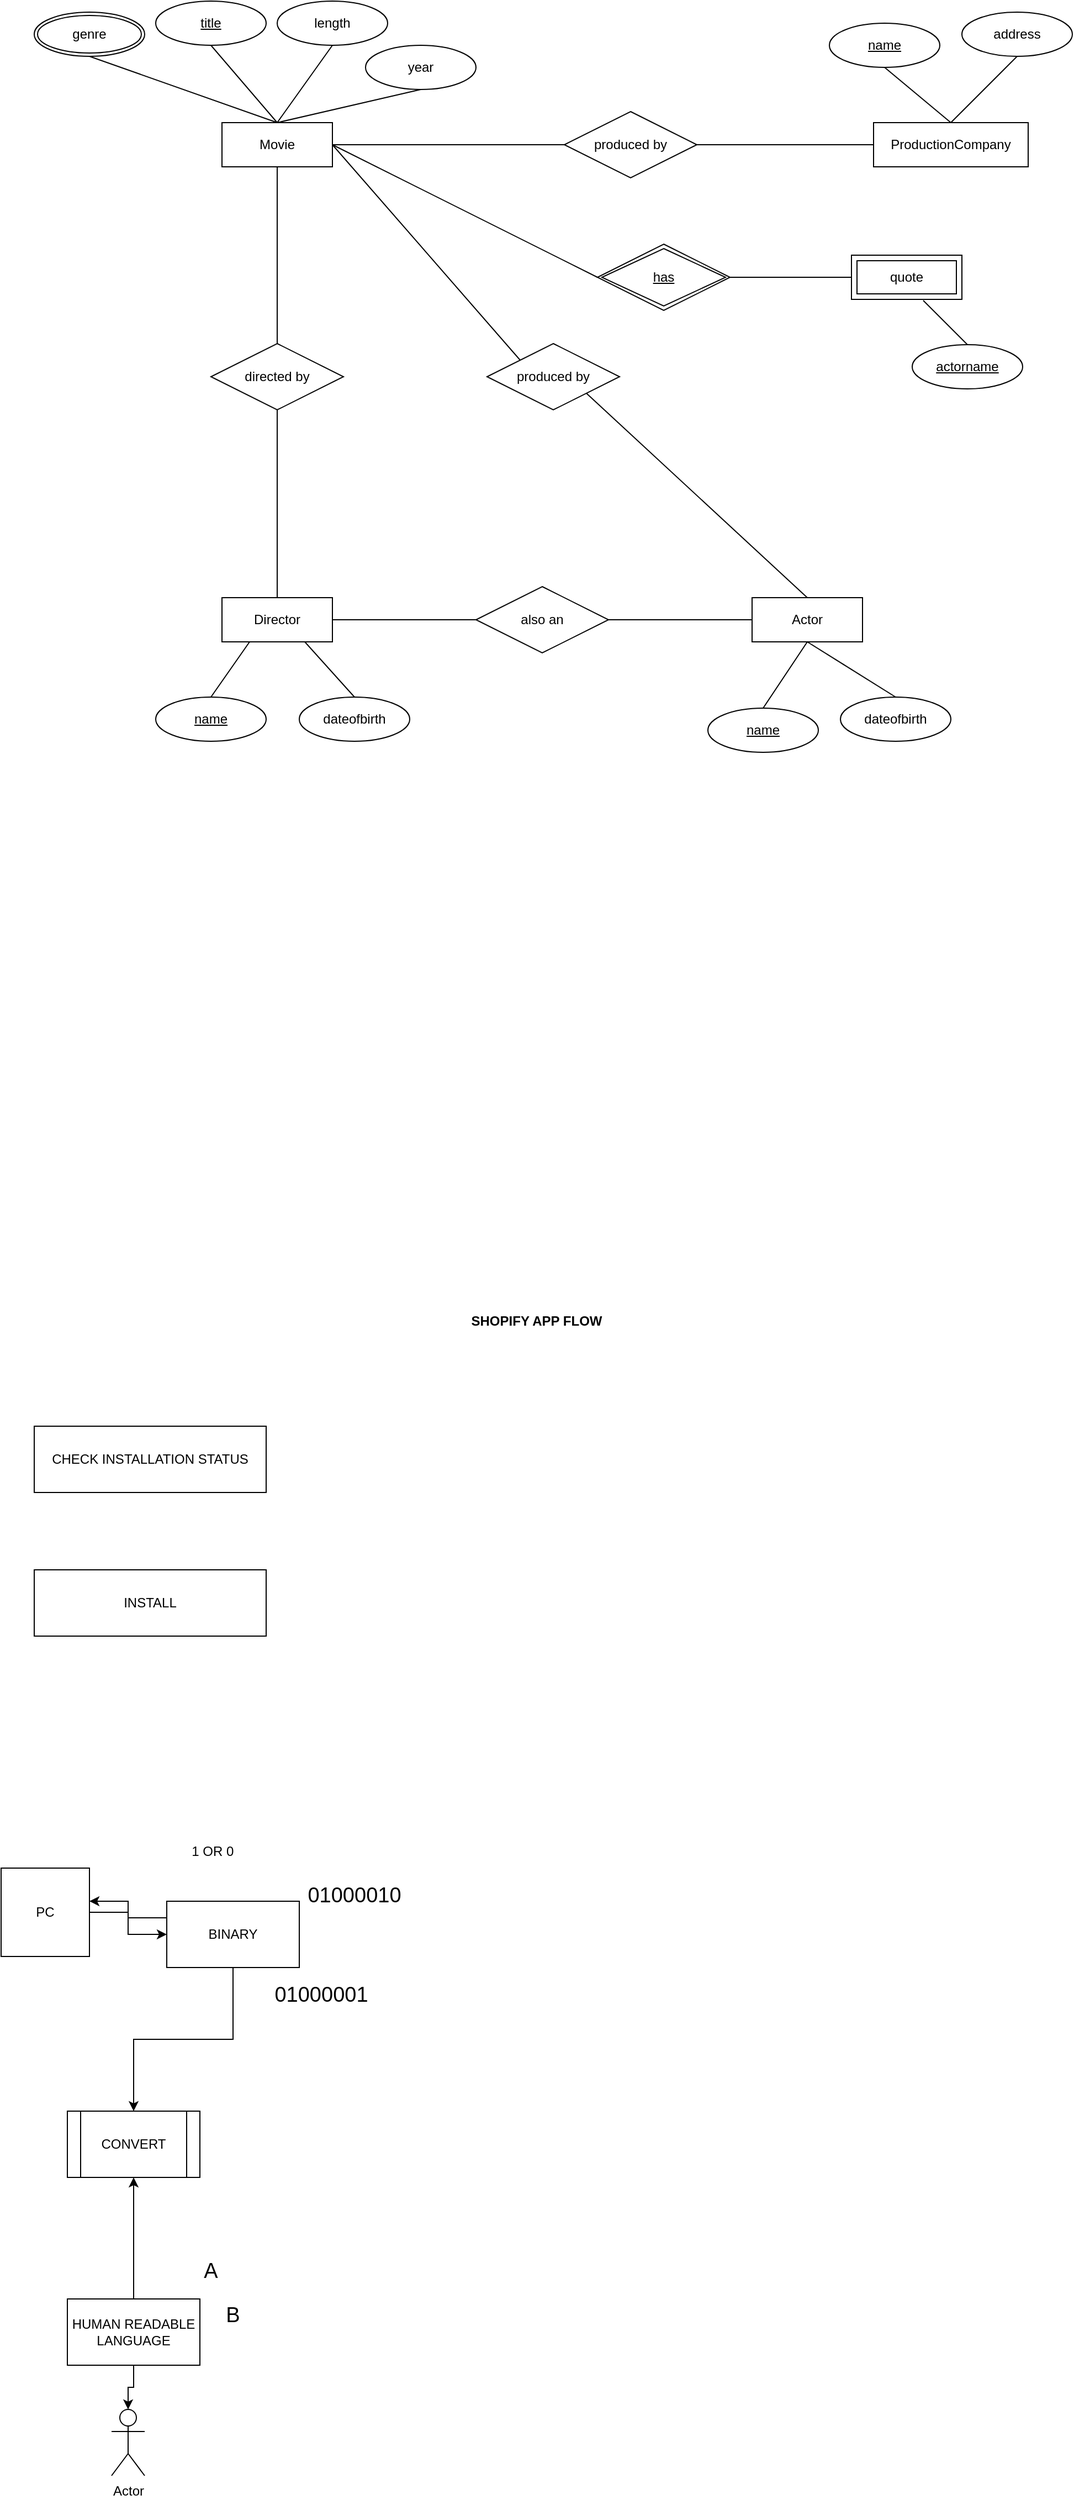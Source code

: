 <mxfile version="21.0.6" type="github">
  <diagram name="Page-1" id="RTdwuWRAFBx2o3Khn1zZ">
    <mxGraphModel dx="1218" dy="1139" grid="1" gridSize="10" guides="1" tooltips="1" connect="1" arrows="1" fold="1" page="1" pageScale="1" pageWidth="850" pageHeight="1100" math="0" shadow="0">
      <root>
        <mxCell id="0" />
        <mxCell id="1" parent="0" />
        <mxCell id="c3NugJ-Xs9fRrgVayrPQ-6" style="edgeStyle=orthogonalEdgeStyle;rounded=0;orthogonalLoop=1;jettySize=auto;html=1;exitX=0.5;exitY=1;exitDx=0;exitDy=0;entryX=0.5;entryY=0;entryDx=0;entryDy=0;endArrow=none;endFill=0;" parent="1" source="c3NugJ-Xs9fRrgVayrPQ-1" target="c3NugJ-Xs9fRrgVayrPQ-5" edge="1">
          <mxGeometry relative="1" as="geometry" />
        </mxCell>
        <mxCell id="c3NugJ-Xs9fRrgVayrPQ-15" style="edgeStyle=none;rounded=0;orthogonalLoop=1;jettySize=auto;html=1;exitX=0.5;exitY=0;exitDx=0;exitDy=0;entryX=0.5;entryY=1;entryDx=0;entryDy=0;endArrow=none;endFill=0;" parent="1" source="c3NugJ-Xs9fRrgVayrPQ-1" target="c3NugJ-Xs9fRrgVayrPQ-14" edge="1">
          <mxGeometry relative="1" as="geometry" />
        </mxCell>
        <mxCell id="c3NugJ-Xs9fRrgVayrPQ-17" style="edgeStyle=none;rounded=0;orthogonalLoop=1;jettySize=auto;html=1;exitX=0.5;exitY=0;exitDx=0;exitDy=0;entryX=0.5;entryY=1;entryDx=0;entryDy=0;endArrow=none;endFill=0;" parent="1" source="c3NugJ-Xs9fRrgVayrPQ-1" target="c3NugJ-Xs9fRrgVayrPQ-16" edge="1">
          <mxGeometry relative="1" as="geometry" />
        </mxCell>
        <mxCell id="c3NugJ-Xs9fRrgVayrPQ-21" style="edgeStyle=none;rounded=0;orthogonalLoop=1;jettySize=auto;html=1;exitX=1;exitY=0.5;exitDx=0;exitDy=0;entryX=0;entryY=0.5;entryDx=0;entryDy=0;endArrow=none;endFill=0;" parent="1" source="c3NugJ-Xs9fRrgVayrPQ-1" target="c3NugJ-Xs9fRrgVayrPQ-20" edge="1">
          <mxGeometry relative="1" as="geometry" />
        </mxCell>
        <mxCell id="c3NugJ-Xs9fRrgVayrPQ-28" style="edgeStyle=none;rounded=0;orthogonalLoop=1;jettySize=auto;html=1;exitX=1;exitY=0.5;exitDx=0;exitDy=0;entryX=0;entryY=0;entryDx=0;entryDy=0;endArrow=none;endFill=0;" parent="1" source="c3NugJ-Xs9fRrgVayrPQ-1" target="c3NugJ-Xs9fRrgVayrPQ-27" edge="1">
          <mxGeometry relative="1" as="geometry" />
        </mxCell>
        <mxCell id="c3NugJ-Xs9fRrgVayrPQ-43" style="edgeStyle=none;rounded=0;orthogonalLoop=1;jettySize=auto;html=1;exitX=1;exitY=0.5;exitDx=0;exitDy=0;entryX=0;entryY=0.5;entryDx=0;entryDy=0;endArrow=none;endFill=0;" parent="1" source="c3NugJ-Xs9fRrgVayrPQ-1" target="c3NugJ-Xs9fRrgVayrPQ-42" edge="1">
          <mxGeometry relative="1" as="geometry" />
        </mxCell>
        <mxCell id="c3NugJ-Xs9fRrgVayrPQ-1" value="Movie" style="whiteSpace=wrap;html=1;align=center;" parent="1" vertex="1">
          <mxGeometry x="220" y="340" width="100" height="40" as="geometry" />
        </mxCell>
        <mxCell id="c3NugJ-Xs9fRrgVayrPQ-32" style="edgeStyle=none;rounded=0;orthogonalLoop=1;jettySize=auto;html=1;exitX=0.5;exitY=1;exitDx=0;exitDy=0;entryX=0.5;entryY=0;entryDx=0;entryDy=0;endArrow=none;endFill=0;" parent="1" source="c3NugJ-Xs9fRrgVayrPQ-2" target="c3NugJ-Xs9fRrgVayrPQ-31" edge="1">
          <mxGeometry relative="1" as="geometry" />
        </mxCell>
        <mxCell id="c3NugJ-Xs9fRrgVayrPQ-2" value="Actor" style="whiteSpace=wrap;html=1;align=center;" parent="1" vertex="1">
          <mxGeometry x="700" y="770" width="100" height="40" as="geometry" />
        </mxCell>
        <mxCell id="c3NugJ-Xs9fRrgVayrPQ-10" style="rounded=0;orthogonalLoop=1;jettySize=auto;html=1;exitX=0.25;exitY=1;exitDx=0;exitDy=0;entryX=0.5;entryY=0;entryDx=0;entryDy=0;endArrow=none;endFill=0;" parent="1" source="c3NugJ-Xs9fRrgVayrPQ-3" target="c3NugJ-Xs9fRrgVayrPQ-9" edge="1">
          <mxGeometry relative="1" as="geometry" />
        </mxCell>
        <mxCell id="c3NugJ-Xs9fRrgVayrPQ-11" style="edgeStyle=none;rounded=0;orthogonalLoop=1;jettySize=auto;html=1;exitX=0.75;exitY=1;exitDx=0;exitDy=0;entryX=0.5;entryY=0;entryDx=0;entryDy=0;endArrow=none;endFill=0;" parent="1" source="c3NugJ-Xs9fRrgVayrPQ-3" target="c3NugJ-Xs9fRrgVayrPQ-8" edge="1">
          <mxGeometry relative="1" as="geometry" />
        </mxCell>
        <mxCell id="c3NugJ-Xs9fRrgVayrPQ-46" style="edgeStyle=none;rounded=0;orthogonalLoop=1;jettySize=auto;html=1;exitX=1;exitY=0.5;exitDx=0;exitDy=0;entryX=0;entryY=0.5;entryDx=0;entryDy=0;endArrow=none;endFill=0;" parent="1" source="c3NugJ-Xs9fRrgVayrPQ-3" target="c3NugJ-Xs9fRrgVayrPQ-45" edge="1">
          <mxGeometry relative="1" as="geometry" />
        </mxCell>
        <mxCell id="c3NugJ-Xs9fRrgVayrPQ-3" value="Director" style="whiteSpace=wrap;html=1;align=center;" parent="1" vertex="1">
          <mxGeometry x="220" y="770" width="100" height="40" as="geometry" />
        </mxCell>
        <mxCell id="c3NugJ-Xs9fRrgVayrPQ-4" value="ProductionCompany" style="whiteSpace=wrap;html=1;align=center;" parent="1" vertex="1">
          <mxGeometry x="810" y="340" width="140" height="40" as="geometry" />
        </mxCell>
        <mxCell id="c3NugJ-Xs9fRrgVayrPQ-7" style="edgeStyle=orthogonalEdgeStyle;rounded=0;orthogonalLoop=1;jettySize=auto;html=1;exitX=0.5;exitY=1;exitDx=0;exitDy=0;entryX=0.5;entryY=0;entryDx=0;entryDy=0;endArrow=none;endFill=0;" parent="1" source="c3NugJ-Xs9fRrgVayrPQ-5" target="c3NugJ-Xs9fRrgVayrPQ-3" edge="1">
          <mxGeometry relative="1" as="geometry" />
        </mxCell>
        <mxCell id="c3NugJ-Xs9fRrgVayrPQ-5" value="directed by" style="shape=rhombus;perimeter=rhombusPerimeter;whiteSpace=wrap;html=1;align=center;" parent="1" vertex="1">
          <mxGeometry x="210" y="540" width="120" height="60" as="geometry" />
        </mxCell>
        <mxCell id="c3NugJ-Xs9fRrgVayrPQ-8" value="dateofbirth" style="ellipse;whiteSpace=wrap;html=1;align=center;" parent="1" vertex="1">
          <mxGeometry x="290" y="860" width="100" height="40" as="geometry" />
        </mxCell>
        <mxCell id="c3NugJ-Xs9fRrgVayrPQ-9" value="&lt;u&gt;name&lt;/u&gt;" style="ellipse;whiteSpace=wrap;html=1;align=center;" parent="1" vertex="1">
          <mxGeometry x="160" y="860" width="100" height="40" as="geometry" />
        </mxCell>
        <mxCell id="c3NugJ-Xs9fRrgVayrPQ-13" style="edgeStyle=none;rounded=0;orthogonalLoop=1;jettySize=auto;html=1;exitX=0.5;exitY=1;exitDx=0;exitDy=0;entryX=0.5;entryY=0;entryDx=0;entryDy=0;endArrow=none;endFill=0;" parent="1" source="c3NugJ-Xs9fRrgVayrPQ-12" target="c3NugJ-Xs9fRrgVayrPQ-1" edge="1">
          <mxGeometry relative="1" as="geometry" />
        </mxCell>
        <mxCell id="c3NugJ-Xs9fRrgVayrPQ-12" value="&lt;u&gt;title&lt;/u&gt;" style="ellipse;whiteSpace=wrap;html=1;align=center;" parent="1" vertex="1">
          <mxGeometry x="160" y="230" width="100" height="40" as="geometry" />
        </mxCell>
        <mxCell id="c3NugJ-Xs9fRrgVayrPQ-14" value="length" style="ellipse;whiteSpace=wrap;html=1;align=center;" parent="1" vertex="1">
          <mxGeometry x="270" y="230" width="100" height="40" as="geometry" />
        </mxCell>
        <mxCell id="c3NugJ-Xs9fRrgVayrPQ-16" value="year" style="ellipse;whiteSpace=wrap;html=1;align=center;" parent="1" vertex="1">
          <mxGeometry x="350" y="270" width="100" height="40" as="geometry" />
        </mxCell>
        <mxCell id="c3NugJ-Xs9fRrgVayrPQ-19" style="edgeStyle=none;rounded=0;orthogonalLoop=1;jettySize=auto;html=1;exitX=0.5;exitY=1;exitDx=0;exitDy=0;entryX=0.5;entryY=0;entryDx=0;entryDy=0;endArrow=none;endFill=0;" parent="1" source="c3NugJ-Xs9fRrgVayrPQ-18" target="c3NugJ-Xs9fRrgVayrPQ-1" edge="1">
          <mxGeometry relative="1" as="geometry" />
        </mxCell>
        <mxCell id="c3NugJ-Xs9fRrgVayrPQ-18" value="genre" style="ellipse;shape=doubleEllipse;margin=3;whiteSpace=wrap;html=1;align=center;" parent="1" vertex="1">
          <mxGeometry x="50" y="240" width="100" height="40" as="geometry" />
        </mxCell>
        <mxCell id="c3NugJ-Xs9fRrgVayrPQ-22" style="edgeStyle=none;rounded=0;orthogonalLoop=1;jettySize=auto;html=1;exitX=1;exitY=0.5;exitDx=0;exitDy=0;entryX=0;entryY=0.5;entryDx=0;entryDy=0;endArrow=none;endFill=0;" parent="1" source="c3NugJ-Xs9fRrgVayrPQ-20" target="c3NugJ-Xs9fRrgVayrPQ-4" edge="1">
          <mxGeometry relative="1" as="geometry" />
        </mxCell>
        <mxCell id="c3NugJ-Xs9fRrgVayrPQ-20" value="produced by" style="shape=rhombus;perimeter=rhombusPerimeter;whiteSpace=wrap;html=1;align=center;" parent="1" vertex="1">
          <mxGeometry x="530" y="330" width="120" height="60" as="geometry" />
        </mxCell>
        <mxCell id="c3NugJ-Xs9fRrgVayrPQ-25" style="edgeStyle=none;rounded=0;orthogonalLoop=1;jettySize=auto;html=1;exitX=0.5;exitY=1;exitDx=0;exitDy=0;entryX=0.5;entryY=0;entryDx=0;entryDy=0;endArrow=none;endFill=0;" parent="1" source="c3NugJ-Xs9fRrgVayrPQ-23" target="c3NugJ-Xs9fRrgVayrPQ-4" edge="1">
          <mxGeometry relative="1" as="geometry" />
        </mxCell>
        <mxCell id="c3NugJ-Xs9fRrgVayrPQ-23" value="&lt;u&gt;name&lt;/u&gt;" style="ellipse;whiteSpace=wrap;html=1;align=center;" parent="1" vertex="1">
          <mxGeometry x="770" y="250" width="100" height="40" as="geometry" />
        </mxCell>
        <mxCell id="c3NugJ-Xs9fRrgVayrPQ-26" style="edgeStyle=none;rounded=0;orthogonalLoop=1;jettySize=auto;html=1;exitX=0.5;exitY=1;exitDx=0;exitDy=0;entryX=0.5;entryY=0;entryDx=0;entryDy=0;endArrow=none;endFill=0;" parent="1" source="c3NugJ-Xs9fRrgVayrPQ-24" target="c3NugJ-Xs9fRrgVayrPQ-4" edge="1">
          <mxGeometry relative="1" as="geometry" />
        </mxCell>
        <mxCell id="c3NugJ-Xs9fRrgVayrPQ-24" value="address" style="ellipse;whiteSpace=wrap;html=1;align=center;" parent="1" vertex="1">
          <mxGeometry x="890" y="240" width="100" height="40" as="geometry" />
        </mxCell>
        <mxCell id="c3NugJ-Xs9fRrgVayrPQ-29" style="edgeStyle=none;rounded=0;orthogonalLoop=1;jettySize=auto;html=1;exitX=1;exitY=1;exitDx=0;exitDy=0;entryX=0.5;entryY=0;entryDx=0;entryDy=0;endArrow=none;endFill=0;" parent="1" source="c3NugJ-Xs9fRrgVayrPQ-27" target="c3NugJ-Xs9fRrgVayrPQ-2" edge="1">
          <mxGeometry relative="1" as="geometry" />
        </mxCell>
        <mxCell id="c3NugJ-Xs9fRrgVayrPQ-27" value="produced by" style="shape=rhombus;perimeter=rhombusPerimeter;whiteSpace=wrap;html=1;align=center;" parent="1" vertex="1">
          <mxGeometry x="460" y="540" width="120" height="60" as="geometry" />
        </mxCell>
        <mxCell id="c3NugJ-Xs9fRrgVayrPQ-33" style="edgeStyle=none;rounded=0;orthogonalLoop=1;jettySize=auto;html=1;exitX=0.5;exitY=0;exitDx=0;exitDy=0;endArrow=none;endFill=0;" parent="1" source="c3NugJ-Xs9fRrgVayrPQ-30" edge="1">
          <mxGeometry relative="1" as="geometry">
            <mxPoint x="750" y="810" as="targetPoint" />
          </mxGeometry>
        </mxCell>
        <mxCell id="c3NugJ-Xs9fRrgVayrPQ-30" value="dateofbirth" style="ellipse;whiteSpace=wrap;html=1;align=center;" parent="1" vertex="1">
          <mxGeometry x="780" y="860" width="100" height="40" as="geometry" />
        </mxCell>
        <mxCell id="c3NugJ-Xs9fRrgVayrPQ-31" value="&lt;u&gt;name&lt;/u&gt;" style="ellipse;whiteSpace=wrap;html=1;align=center;" parent="1" vertex="1">
          <mxGeometry x="660" y="870" width="100" height="40" as="geometry" />
        </mxCell>
        <mxCell id="c3NugJ-Xs9fRrgVayrPQ-38" style="edgeStyle=none;rounded=0;orthogonalLoop=1;jettySize=auto;html=1;exitX=0.5;exitY=0;exitDx=0;exitDy=0;entryX=0.5;entryY=1;entryDx=0;entryDy=0;endArrow=none;endFill=0;" parent="1" source="c3NugJ-Xs9fRrgVayrPQ-35" edge="1">
          <mxGeometry relative="1" as="geometry">
            <mxPoint x="855" y="501" as="targetPoint" />
          </mxGeometry>
        </mxCell>
        <mxCell id="c3NugJ-Xs9fRrgVayrPQ-35" value="&lt;u&gt;actorname&lt;/u&gt;" style="ellipse;whiteSpace=wrap;html=1;align=center;" parent="1" vertex="1">
          <mxGeometry x="845" y="541" width="100" height="40" as="geometry" />
        </mxCell>
        <mxCell id="c3NugJ-Xs9fRrgVayrPQ-41" style="edgeStyle=none;rounded=0;orthogonalLoop=1;jettySize=auto;html=1;exitX=0;exitY=0.5;exitDx=0;exitDy=0;entryX=1;entryY=0.5;entryDx=0;entryDy=0;endArrow=none;endFill=0;" parent="1" source="c3NugJ-Xs9fRrgVayrPQ-39" edge="1">
          <mxGeometry relative="1" as="geometry">
            <mxPoint x="680" y="480" as="targetPoint" />
          </mxGeometry>
        </mxCell>
        <mxCell id="c3NugJ-Xs9fRrgVayrPQ-39" value="quote" style="shape=ext;margin=3;double=1;whiteSpace=wrap;html=1;align=center;" parent="1" vertex="1">
          <mxGeometry x="790" y="460" width="100" height="40" as="geometry" />
        </mxCell>
        <mxCell id="c3NugJ-Xs9fRrgVayrPQ-42" value="&lt;u&gt;has&lt;/u&gt;" style="shape=rhombus;double=1;perimeter=rhombusPerimeter;whiteSpace=wrap;html=1;align=center;" parent="1" vertex="1">
          <mxGeometry x="560" y="450" width="120" height="60" as="geometry" />
        </mxCell>
        <mxCell id="c3NugJ-Xs9fRrgVayrPQ-47" style="edgeStyle=none;rounded=0;orthogonalLoop=1;jettySize=auto;html=1;exitX=1;exitY=0.5;exitDx=0;exitDy=0;entryX=0;entryY=0.5;entryDx=0;entryDy=0;endArrow=none;endFill=0;" parent="1" source="c3NugJ-Xs9fRrgVayrPQ-45" target="c3NugJ-Xs9fRrgVayrPQ-2" edge="1">
          <mxGeometry relative="1" as="geometry" />
        </mxCell>
        <mxCell id="c3NugJ-Xs9fRrgVayrPQ-45" value="also an" style="shape=rhombus;perimeter=rhombusPerimeter;whiteSpace=wrap;html=1;align=center;" parent="1" vertex="1">
          <mxGeometry x="450" y="760" width="120" height="60" as="geometry" />
        </mxCell>
        <mxCell id="xvhGjLdU5wU3sBrqzbRx-1" value="SHOPIFY APP FLOW" style="text;html=1;strokeColor=none;fillColor=none;align=center;verticalAlign=middle;whiteSpace=wrap;rounded=0;fontStyle=1" parent="1" vertex="1">
          <mxGeometry x="420" y="1410" width="170" height="30" as="geometry" />
        </mxCell>
        <mxCell id="xvhGjLdU5wU3sBrqzbRx-2" value="CHECK INSTALLATION STATUS" style="rounded=0;whiteSpace=wrap;html=1;" parent="1" vertex="1">
          <mxGeometry x="50" y="1520" width="210" height="60" as="geometry" />
        </mxCell>
        <mxCell id="xvhGjLdU5wU3sBrqzbRx-3" value="INSTALL" style="rounded=0;whiteSpace=wrap;html=1;" parent="1" vertex="1">
          <mxGeometry x="50" y="1650" width="210" height="60" as="geometry" />
        </mxCell>
        <mxCell id="UQ2VYQrUBgcxtQI5-J73-5" style="edgeStyle=orthogonalEdgeStyle;rounded=0;orthogonalLoop=1;jettySize=auto;html=1;exitX=0;exitY=0.25;exitDx=0;exitDy=0;entryX=1;entryY=0.375;entryDx=0;entryDy=0;entryPerimeter=0;" parent="1" source="UQ2VYQrUBgcxtQI5-J73-1" target="UQ2VYQrUBgcxtQI5-J73-3" edge="1">
          <mxGeometry relative="1" as="geometry" />
        </mxCell>
        <mxCell id="UQ2VYQrUBgcxtQI5-J73-12" style="edgeStyle=orthogonalEdgeStyle;rounded=0;orthogonalLoop=1;jettySize=auto;html=1;entryX=0.5;entryY=0;entryDx=0;entryDy=0;" parent="1" source="UQ2VYQrUBgcxtQI5-J73-1" target="UQ2VYQrUBgcxtQI5-J73-10" edge="1">
          <mxGeometry relative="1" as="geometry" />
        </mxCell>
        <mxCell id="UQ2VYQrUBgcxtQI5-J73-1" value="BINARY" style="rounded=0;whiteSpace=wrap;html=1;" parent="1" vertex="1">
          <mxGeometry x="170" y="1950" width="120" height="60" as="geometry" />
        </mxCell>
        <mxCell id="UQ2VYQrUBgcxtQI5-J73-2" value="Actor" style="shape=umlActor;verticalLabelPosition=bottom;verticalAlign=top;html=1;outlineConnect=0;" parent="1" vertex="1">
          <mxGeometry x="120" y="2410" width="30" height="60" as="geometry" />
        </mxCell>
        <mxCell id="UQ2VYQrUBgcxtQI5-J73-4" style="edgeStyle=orthogonalEdgeStyle;rounded=0;orthogonalLoop=1;jettySize=auto;html=1;exitX=1;exitY=0.5;exitDx=0;exitDy=0;entryX=0;entryY=0.5;entryDx=0;entryDy=0;" parent="1" source="UQ2VYQrUBgcxtQI5-J73-3" target="UQ2VYQrUBgcxtQI5-J73-1" edge="1">
          <mxGeometry relative="1" as="geometry" />
        </mxCell>
        <mxCell id="UQ2VYQrUBgcxtQI5-J73-3" value="PC" style="whiteSpace=wrap;html=1;aspect=fixed;" parent="1" vertex="1">
          <mxGeometry x="20" y="1920" width="80" height="80" as="geometry" />
        </mxCell>
        <mxCell id="UQ2VYQrUBgcxtQI5-J73-6" value="&amp;nbsp;1 OR 0" style="text;html=1;strokeColor=none;fillColor=none;align=center;verticalAlign=middle;whiteSpace=wrap;rounded=0;" parent="1" vertex="1">
          <mxGeometry x="180" y="1890" width="60" height="30" as="geometry" />
        </mxCell>
        <mxCell id="UQ2VYQrUBgcxtQI5-J73-9" style="edgeStyle=orthogonalEdgeStyle;rounded=0;orthogonalLoop=1;jettySize=auto;html=1;exitX=0.5;exitY=1;exitDx=0;exitDy=0;" parent="1" source="UQ2VYQrUBgcxtQI5-J73-8" target="UQ2VYQrUBgcxtQI5-J73-2" edge="1">
          <mxGeometry relative="1" as="geometry" />
        </mxCell>
        <mxCell id="UQ2VYQrUBgcxtQI5-J73-11" style="edgeStyle=orthogonalEdgeStyle;rounded=0;orthogonalLoop=1;jettySize=auto;html=1;exitX=0.5;exitY=0;exitDx=0;exitDy=0;entryX=0.5;entryY=1;entryDx=0;entryDy=0;" parent="1" source="UQ2VYQrUBgcxtQI5-J73-8" target="UQ2VYQrUBgcxtQI5-J73-10" edge="1">
          <mxGeometry relative="1" as="geometry" />
        </mxCell>
        <mxCell id="UQ2VYQrUBgcxtQI5-J73-8" value="HUMAN READABLE LANGUAGE" style="rounded=0;whiteSpace=wrap;html=1;" parent="1" vertex="1">
          <mxGeometry x="80" y="2310" width="120" height="60" as="geometry" />
        </mxCell>
        <mxCell id="UQ2VYQrUBgcxtQI5-J73-10" value="CONVERT" style="shape=process;whiteSpace=wrap;html=1;backgroundOutline=1;" parent="1" vertex="1">
          <mxGeometry x="80" y="2140" width="120" height="60" as="geometry" />
        </mxCell>
        <mxCell id="UQ2VYQrUBgcxtQI5-J73-13" value="A" style="text;html=1;strokeColor=none;fillColor=none;align=center;verticalAlign=middle;whiteSpace=wrap;rounded=0;fontSize=19;" parent="1" vertex="1">
          <mxGeometry x="180" y="2270" width="60" height="30" as="geometry" />
        </mxCell>
        <mxCell id="UQ2VYQrUBgcxtQI5-J73-14" value="01000001" style="text;html=1;strokeColor=none;fillColor=none;align=center;verticalAlign=middle;whiteSpace=wrap;rounded=0;fontSize=19;" parent="1" vertex="1">
          <mxGeometry x="280" y="2020" width="60" height="30" as="geometry" />
        </mxCell>
        <mxCell id="UQ2VYQrUBgcxtQI5-J73-15" value="B" style="text;html=1;strokeColor=none;fillColor=none;align=center;verticalAlign=middle;whiteSpace=wrap;rounded=0;fontSize=19;" parent="1" vertex="1">
          <mxGeometry x="200" y="2310" width="60" height="30" as="geometry" />
        </mxCell>
        <mxCell id="UQ2VYQrUBgcxtQI5-J73-16" value="01000010" style="text;html=1;strokeColor=none;fillColor=none;align=center;verticalAlign=middle;whiteSpace=wrap;rounded=0;fontSize=19;" parent="1" vertex="1">
          <mxGeometry x="310" y="1930" width="60" height="30" as="geometry" />
        </mxCell>
      </root>
    </mxGraphModel>
  </diagram>
</mxfile>
